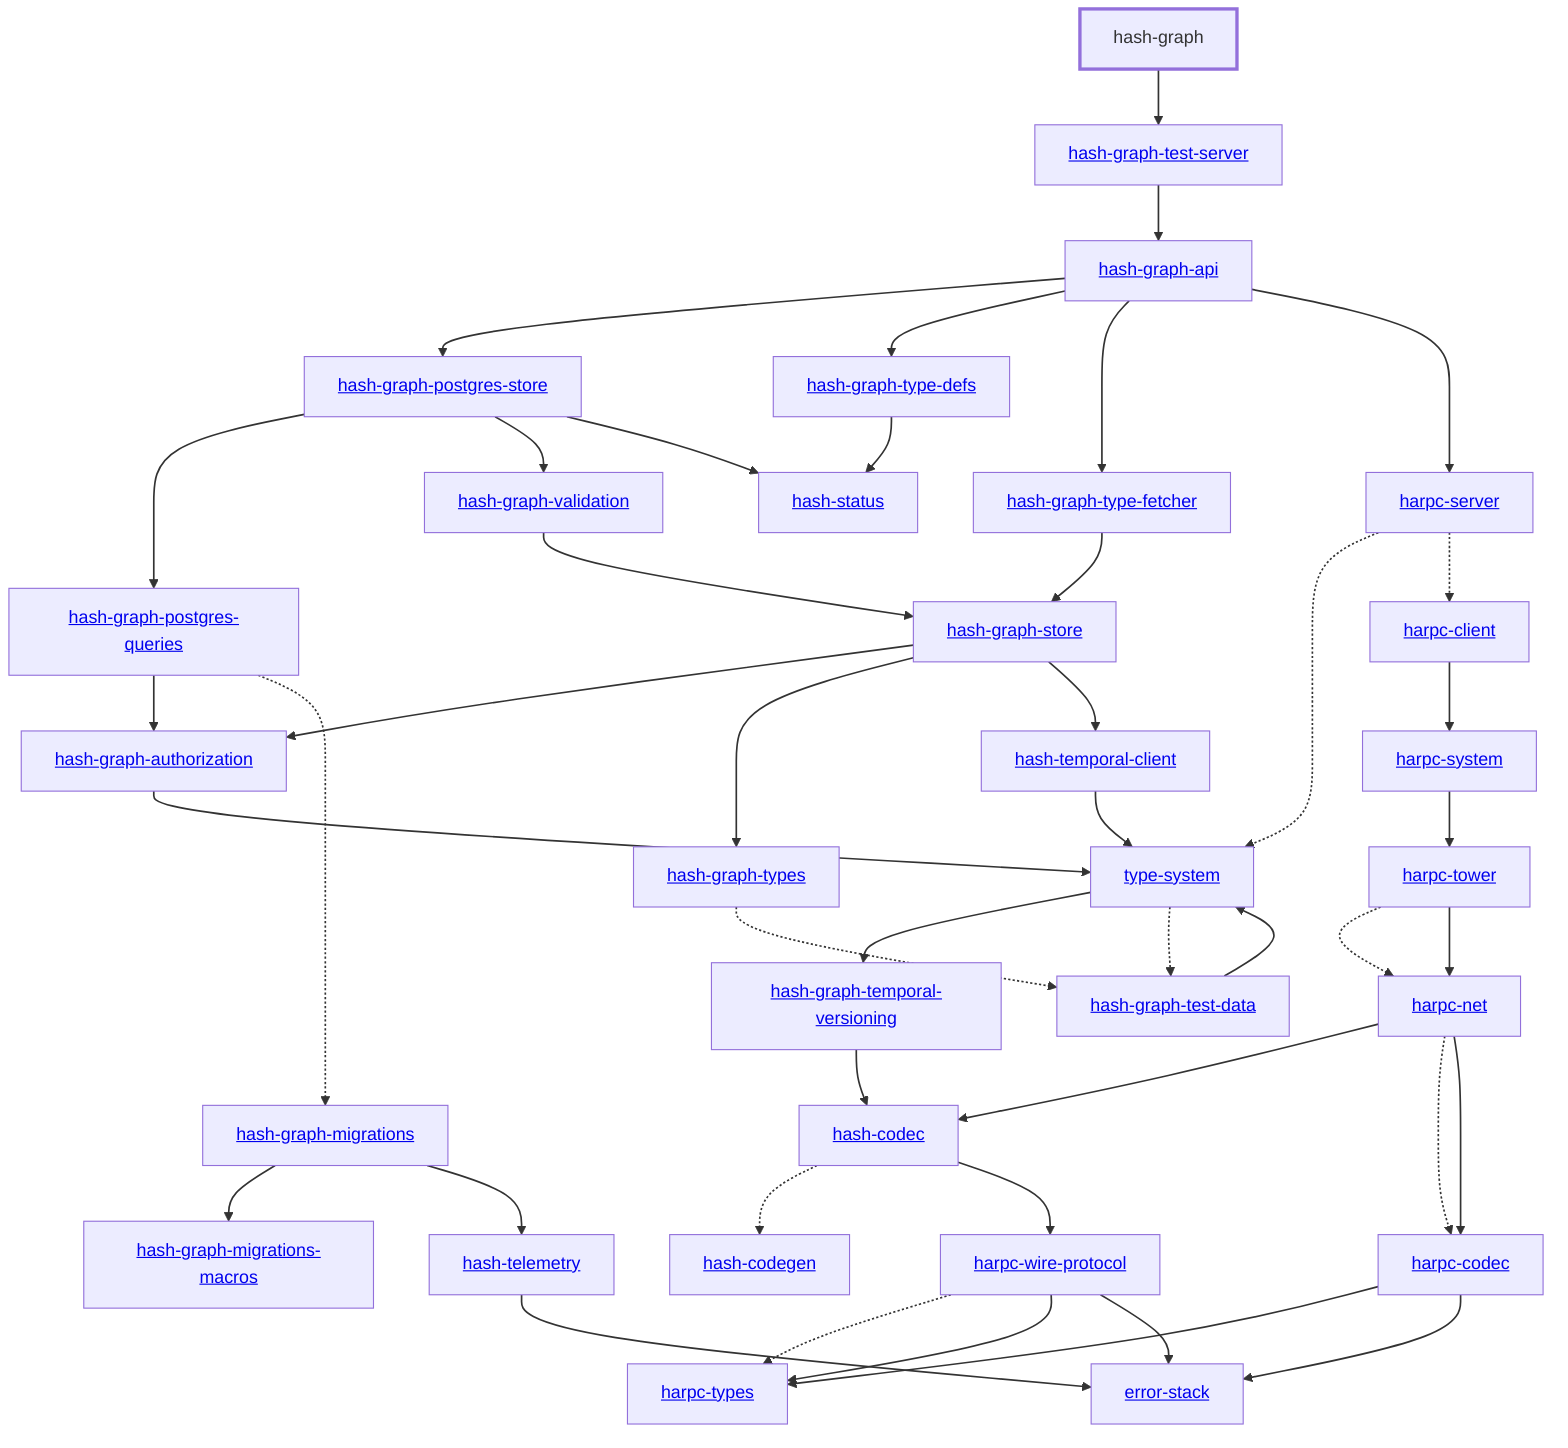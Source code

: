 graph TD
    linkStyle default stroke-width:1.5px
    classDef default stroke-width:1px
    classDef root stroke-width:3px
    classDef dev stroke-width:1px
    classDef build stroke-width:1px
    %% Legend
    %% --> : Normal dependency
    %% -.-> : Dev dependency
    %% ---> : Build dependency
    0[hash-graph]
    class 0 root
    1[<a href="../type_system/index.html">type-system</a>]
    2[<a href="../hash_codec/index.html">hash-codec</a>]
    3[<a href="../hash_codegen/index.html">hash-codegen</a>]
    4[<a href="../hash_graph_api/index.html">hash-graph-api</a>]
    5[<a href="../hash_graph_authorization/index.html">hash-graph-authorization</a>]
    6[<a href="../hash_graph_migrations/index.html">hash-graph-migrations</a>]
    7[<a href="../hash_graph_migrations_macros/index.html">hash-graph-migrations-macros</a>]
    8[<a href="../hash_graph_postgres_queries/index.html">hash-graph-postgres-queries</a>]
    9[<a href="../hash_graph_postgres_store/index.html">hash-graph-postgres-store</a>]
    10[<a href="../hash_graph_store/index.html">hash-graph-store</a>]
    11[<a href="../hash_graph_temporal_versioning/index.html">hash-graph-temporal-versioning</a>]
    12[<a href="../hash_graph_test_server/index.html">hash-graph-test-server</a>]
    13[<a href="../hash_graph_type_defs/index.html">hash-graph-type-defs</a>]
    14[<a href="../hash_graph_type_fetcher/index.html">hash-graph-type-fetcher</a>]
    15[<a href="../hash_graph_types/index.html">hash-graph-types</a>]
    16[<a href="../hash_graph_validation/index.html">hash-graph-validation</a>]
    17[<a href="../harpc_client/index.html">harpc-client</a>]
    18[<a href="../harpc_codec/index.html">harpc-codec</a>]
    19[<a href="../harpc_net/index.html">harpc-net</a>]
    20[<a href="../harpc_server/index.html">harpc-server</a>]
    21[<a href="../harpc_system/index.html">harpc-system</a>]
    22[<a href="../harpc_tower/index.html">harpc-tower</a>]
    23[<a href="../harpc_types/index.html">harpc-types</a>]
    24[<a href="../harpc_wire_protocol/index.html">harpc-wire-protocol</a>]
    25[<a href="../hash_status/index.html">hash-status</a>]
    26[<a href="../hash_telemetry/index.html">hash-telemetry</a>]
    27[<a href="../hash_temporal_client/index.html">hash-temporal-client</a>]
    28[<a href="../error_stack/index.html">error-stack</a>]
    29[<a href="../hash_graph_test_data/index.html">hash-graph-test-data</a>]
    0 --> 12
    1 --> 11
    1 -.-> 29
    2 -.-> 3
    2 --> 24
    4 --> 9
    4 --> 13
    4 --> 14
    4 --> 20
    5 --> 1
    6 --> 7
    6 --> 26
    8 --> 5
    8 -.-> 6
    9 --> 8
    9 --> 16
    9 --> 25
    10 --> 5
    10 --> 15
    10 --> 27
    11 --> 2
    12 --> 4
    13 --> 25
    14 --> 10
    15 -.-> 29
    16 --> 10
    17 --> 21
    18 --> 23
    18 --> 28
    19 --> 2
    19 -.-> 18
    19 --> 18
    20 -.-> 1
    20 -.-> 17
    21 --> 22
    22 -.-> 19
    22 --> 19
    24 -.-> 23
    24 --> 23
    24 --> 28
    26 --> 28
    27 --> 1
    29 --> 1